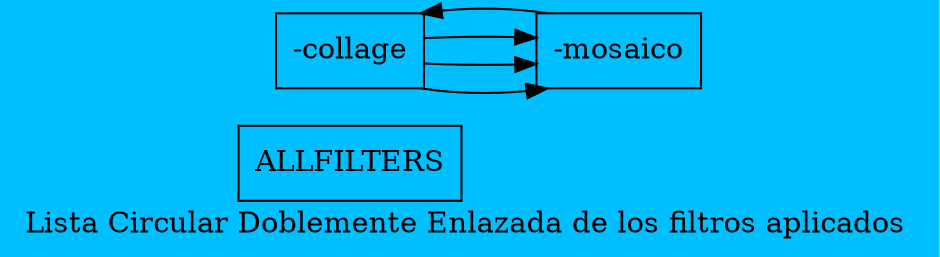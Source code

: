 digraph Grafica{bgcolor=deepskyblue;
rankdir=LR;
label = "Lista Circular Doblemente Enlazada de los filtros aplicados ";
node[shape=box]
ALLFILTERS [with=1.5];filter0[label = "-collage"]

filter0->filter1
filter1[label = "-mosaico"]

filter0->filter1
filter0 -> filter1
filter1 -> filter0
}
